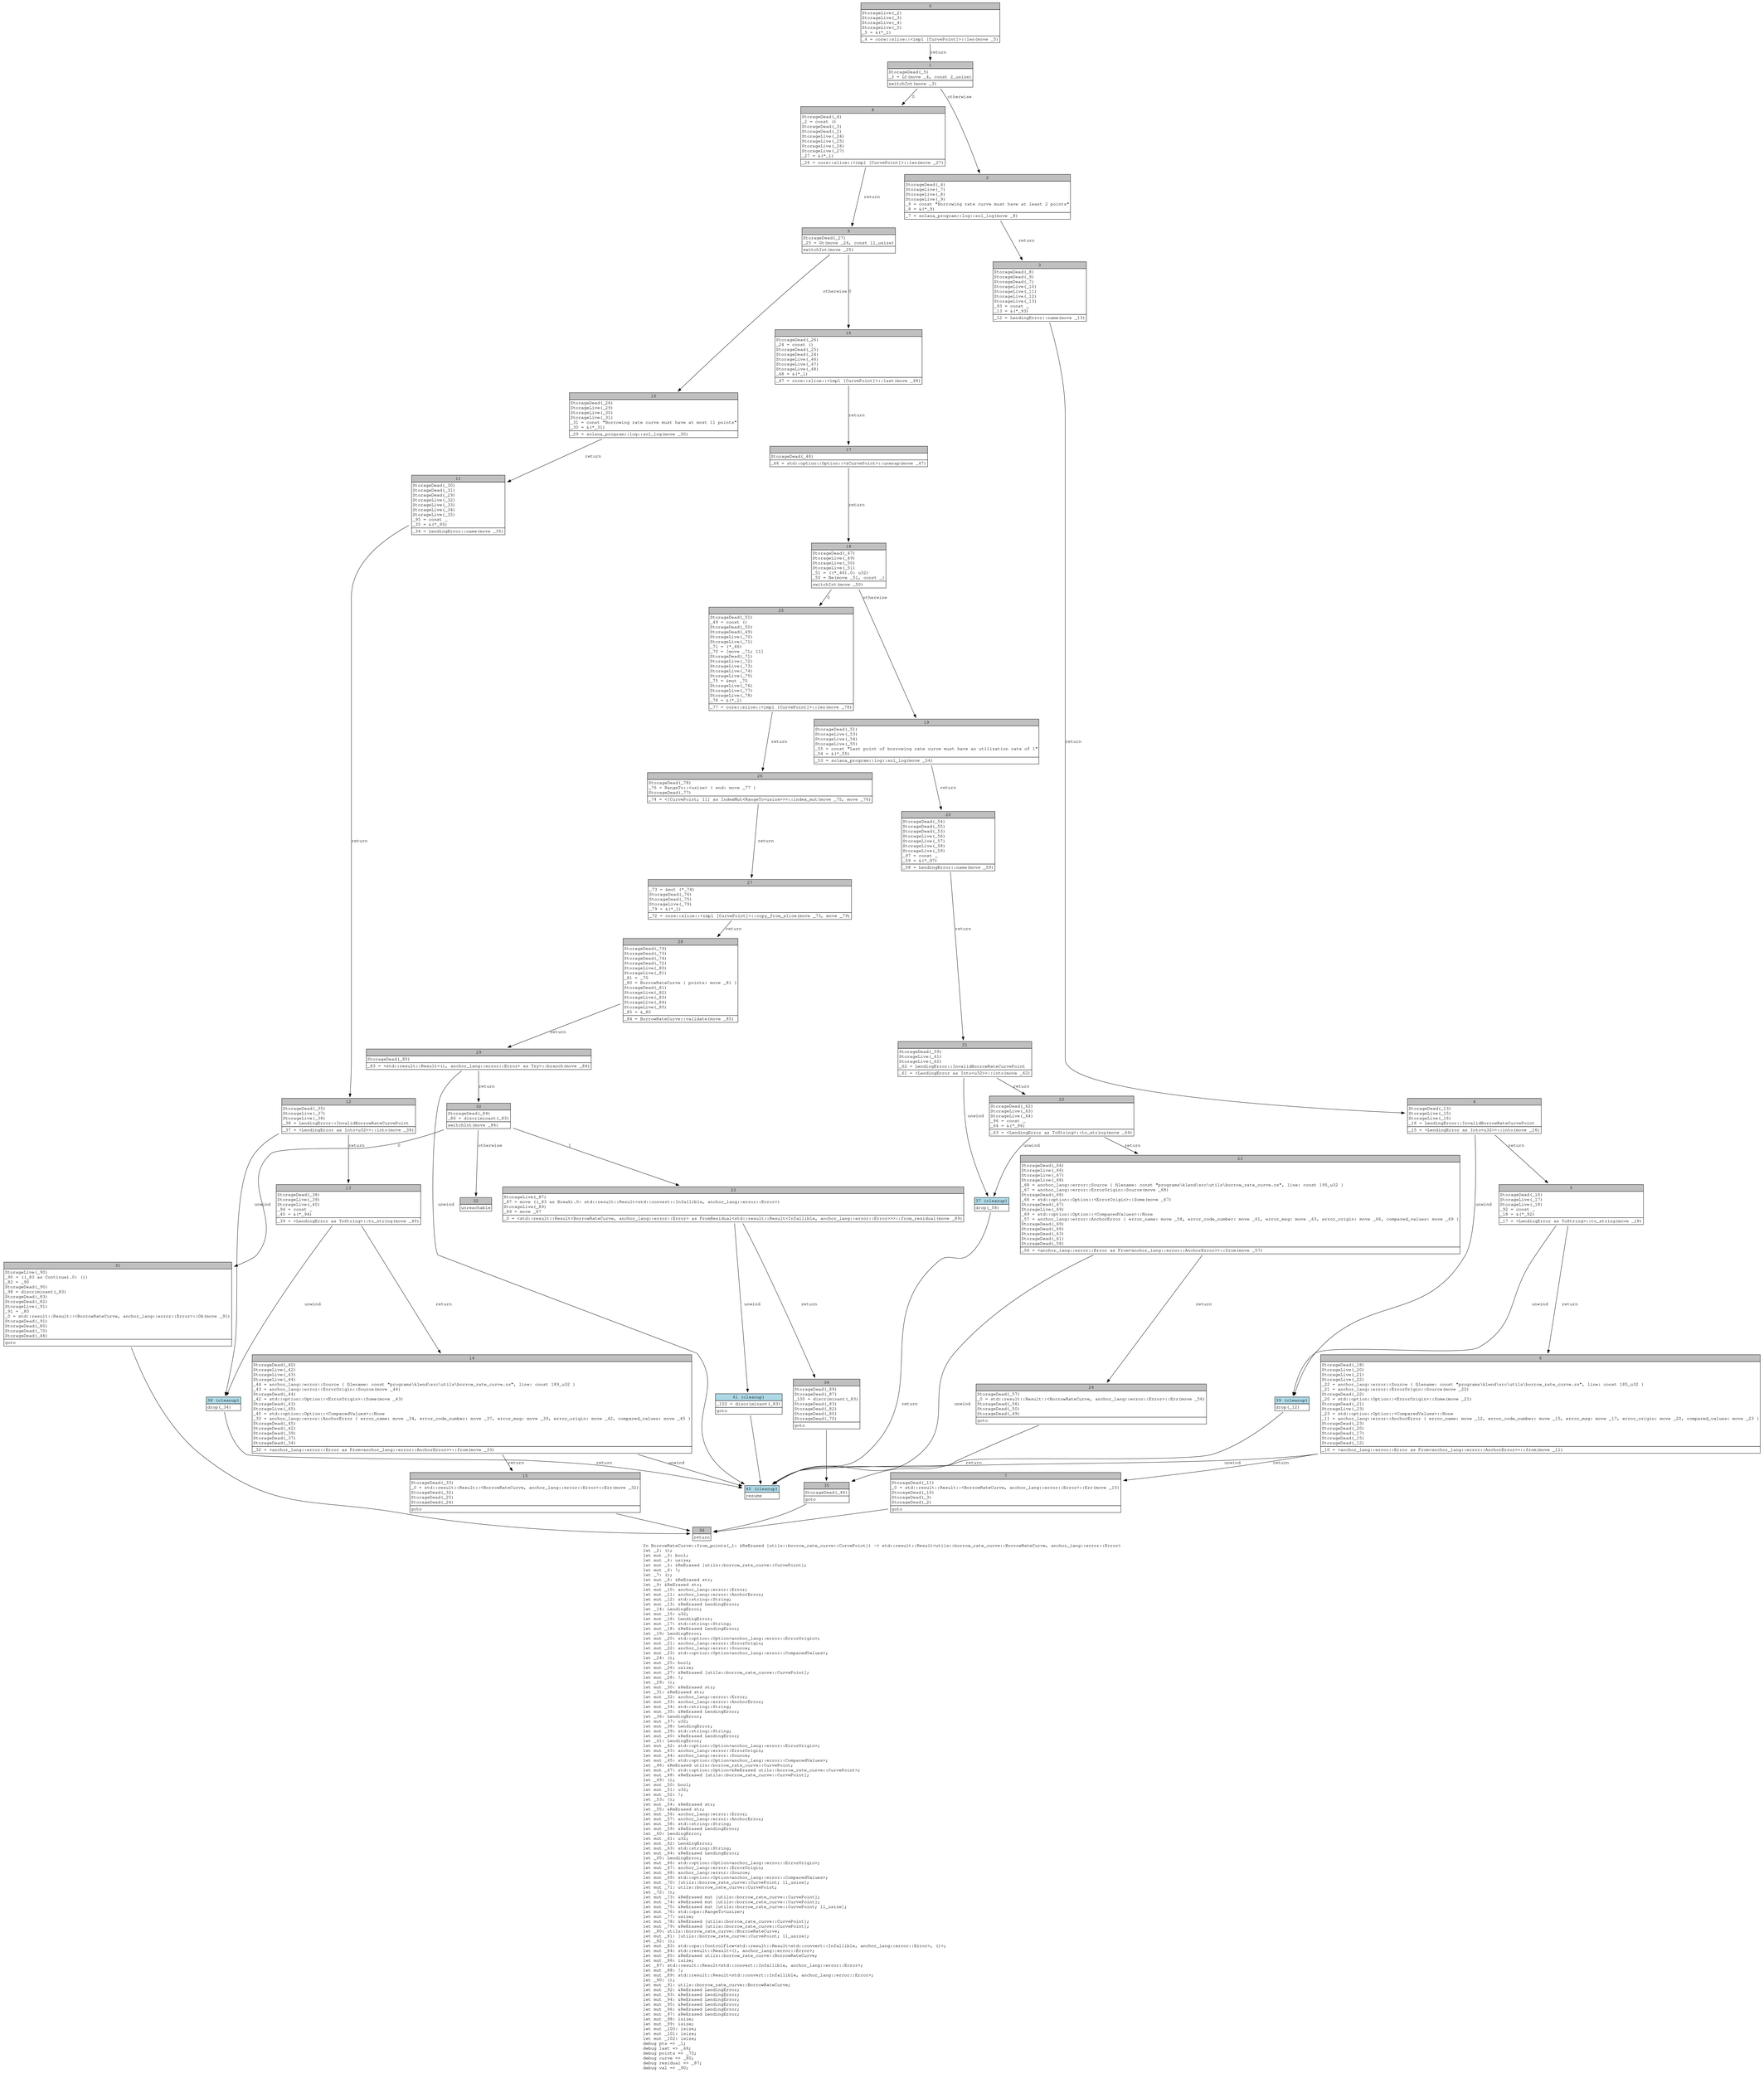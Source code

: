 digraph Mir_0_2215 {
    graph [fontname="Courier, monospace"];
    node [fontname="Courier, monospace"];
    edge [fontname="Courier, monospace"];
    label=<fn BorrowRateCurve::from_points(_1: &amp;ReErased [utils::borrow_rate_curve::CurvePoint]) -&gt; std::result::Result&lt;utils::borrow_rate_curve::BorrowRateCurve, anchor_lang::error::Error&gt;<br align="left"/>let _2: ();<br align="left"/>let mut _3: bool;<br align="left"/>let mut _4: usize;<br align="left"/>let mut _5: &amp;ReErased [utils::borrow_rate_curve::CurvePoint];<br align="left"/>let mut _6: !;<br align="left"/>let _7: ();<br align="left"/>let mut _8: &amp;ReErased str;<br align="left"/>let _9: &amp;ReErased str;<br align="left"/>let mut _10: anchor_lang::error::Error;<br align="left"/>let mut _11: anchor_lang::error::AnchorError;<br align="left"/>let mut _12: std::string::String;<br align="left"/>let mut _13: &amp;ReErased LendingError;<br align="left"/>let _14: LendingError;<br align="left"/>let mut _15: u32;<br align="left"/>let mut _16: LendingError;<br align="left"/>let mut _17: std::string::String;<br align="left"/>let mut _18: &amp;ReErased LendingError;<br align="left"/>let _19: LendingError;<br align="left"/>let mut _20: std::option::Option&lt;anchor_lang::error::ErrorOrigin&gt;;<br align="left"/>let mut _21: anchor_lang::error::ErrorOrigin;<br align="left"/>let mut _22: anchor_lang::error::Source;<br align="left"/>let mut _23: std::option::Option&lt;anchor_lang::error::ComparedValues&gt;;<br align="left"/>let _24: ();<br align="left"/>let mut _25: bool;<br align="left"/>let mut _26: usize;<br align="left"/>let mut _27: &amp;ReErased [utils::borrow_rate_curve::CurvePoint];<br align="left"/>let mut _28: !;<br align="left"/>let _29: ();<br align="left"/>let mut _30: &amp;ReErased str;<br align="left"/>let _31: &amp;ReErased str;<br align="left"/>let mut _32: anchor_lang::error::Error;<br align="left"/>let mut _33: anchor_lang::error::AnchorError;<br align="left"/>let mut _34: std::string::String;<br align="left"/>let mut _35: &amp;ReErased LendingError;<br align="left"/>let _36: LendingError;<br align="left"/>let mut _37: u32;<br align="left"/>let mut _38: LendingError;<br align="left"/>let mut _39: std::string::String;<br align="left"/>let mut _40: &amp;ReErased LendingError;<br align="left"/>let _41: LendingError;<br align="left"/>let mut _42: std::option::Option&lt;anchor_lang::error::ErrorOrigin&gt;;<br align="left"/>let mut _43: anchor_lang::error::ErrorOrigin;<br align="left"/>let mut _44: anchor_lang::error::Source;<br align="left"/>let mut _45: std::option::Option&lt;anchor_lang::error::ComparedValues&gt;;<br align="left"/>let _46: &amp;ReErased utils::borrow_rate_curve::CurvePoint;<br align="left"/>let mut _47: std::option::Option&lt;&amp;ReErased utils::borrow_rate_curve::CurvePoint&gt;;<br align="left"/>let mut _48: &amp;ReErased [utils::borrow_rate_curve::CurvePoint];<br align="left"/>let _49: ();<br align="left"/>let mut _50: bool;<br align="left"/>let mut _51: u32;<br align="left"/>let mut _52: !;<br align="left"/>let _53: ();<br align="left"/>let mut _54: &amp;ReErased str;<br align="left"/>let _55: &amp;ReErased str;<br align="left"/>let mut _56: anchor_lang::error::Error;<br align="left"/>let mut _57: anchor_lang::error::AnchorError;<br align="left"/>let mut _58: std::string::String;<br align="left"/>let mut _59: &amp;ReErased LendingError;<br align="left"/>let _60: LendingError;<br align="left"/>let mut _61: u32;<br align="left"/>let mut _62: LendingError;<br align="left"/>let mut _63: std::string::String;<br align="left"/>let mut _64: &amp;ReErased LendingError;<br align="left"/>let _65: LendingError;<br align="left"/>let mut _66: std::option::Option&lt;anchor_lang::error::ErrorOrigin&gt;;<br align="left"/>let mut _67: anchor_lang::error::ErrorOrigin;<br align="left"/>let mut _68: anchor_lang::error::Source;<br align="left"/>let mut _69: std::option::Option&lt;anchor_lang::error::ComparedValues&gt;;<br align="left"/>let mut _70: [utils::borrow_rate_curve::CurvePoint; 11_usize];<br align="left"/>let mut _71: utils::borrow_rate_curve::CurvePoint;<br align="left"/>let _72: ();<br align="left"/>let mut _73: &amp;ReErased mut [utils::borrow_rate_curve::CurvePoint];<br align="left"/>let mut _74: &amp;ReErased mut [utils::borrow_rate_curve::CurvePoint];<br align="left"/>let mut _75: &amp;ReErased mut [utils::borrow_rate_curve::CurvePoint; 11_usize];<br align="left"/>let mut _76: std::ops::RangeTo&lt;usize&gt;;<br align="left"/>let mut _77: usize;<br align="left"/>let mut _78: &amp;ReErased [utils::borrow_rate_curve::CurvePoint];<br align="left"/>let mut _79: &amp;ReErased [utils::borrow_rate_curve::CurvePoint];<br align="left"/>let _80: utils::borrow_rate_curve::BorrowRateCurve;<br align="left"/>let mut _81: [utils::borrow_rate_curve::CurvePoint; 11_usize];<br align="left"/>let _82: ();<br align="left"/>let mut _83: std::ops::ControlFlow&lt;std::result::Result&lt;std::convert::Infallible, anchor_lang::error::Error&gt;, ()&gt;;<br align="left"/>let mut _84: std::result::Result&lt;(), anchor_lang::error::Error&gt;;<br align="left"/>let mut _85: &amp;ReErased utils::borrow_rate_curve::BorrowRateCurve;<br align="left"/>let mut _86: isize;<br align="left"/>let _87: std::result::Result&lt;std::convert::Infallible, anchor_lang::error::Error&gt;;<br align="left"/>let mut _88: !;<br align="left"/>let mut _89: std::result::Result&lt;std::convert::Infallible, anchor_lang::error::Error&gt;;<br align="left"/>let _90: ();<br align="left"/>let mut _91: utils::borrow_rate_curve::BorrowRateCurve;<br align="left"/>let mut _92: &amp;ReErased LendingError;<br align="left"/>let mut _93: &amp;ReErased LendingError;<br align="left"/>let mut _94: &amp;ReErased LendingError;<br align="left"/>let mut _95: &amp;ReErased LendingError;<br align="left"/>let mut _96: &amp;ReErased LendingError;<br align="left"/>let mut _97: &amp;ReErased LendingError;<br align="left"/>let mut _98: isize;<br align="left"/>let mut _99: isize;<br align="left"/>let mut _100: isize;<br align="left"/>let mut _101: isize;<br align="left"/>let mut _102: isize;<br align="left"/>debug pts =&gt; _1;<br align="left"/>debug last =&gt; _46;<br align="left"/>debug points =&gt; _70;<br align="left"/>debug curve =&gt; _80;<br align="left"/>debug residual =&gt; _87;<br align="left"/>debug val =&gt; _90;<br align="left"/>>;
    bb0__0_2215 [shape="none", label=<<table border="0" cellborder="1" cellspacing="0"><tr><td bgcolor="gray" align="center" colspan="1">0</td></tr><tr><td align="left" balign="left">StorageLive(_2)<br/>StorageLive(_3)<br/>StorageLive(_4)<br/>StorageLive(_5)<br/>_5 = &amp;(*_1)<br/></td></tr><tr><td align="left">_4 = core::slice::&lt;impl [CurvePoint]&gt;::len(move _5)</td></tr></table>>];
    bb1__0_2215 [shape="none", label=<<table border="0" cellborder="1" cellspacing="0"><tr><td bgcolor="gray" align="center" colspan="1">1</td></tr><tr><td align="left" balign="left">StorageDead(_5)<br/>_3 = Lt(move _4, const 2_usize)<br/></td></tr><tr><td align="left">switchInt(move _3)</td></tr></table>>];
    bb2__0_2215 [shape="none", label=<<table border="0" cellborder="1" cellspacing="0"><tr><td bgcolor="gray" align="center" colspan="1">2</td></tr><tr><td align="left" balign="left">StorageDead(_4)<br/>StorageLive(_7)<br/>StorageLive(_8)<br/>StorageLive(_9)<br/>_9 = const &quot;Borrowing rate curve must have at least 2 points&quot;<br/>_8 = &amp;(*_9)<br/></td></tr><tr><td align="left">_7 = solana_program::log::sol_log(move _8)</td></tr></table>>];
    bb3__0_2215 [shape="none", label=<<table border="0" cellborder="1" cellspacing="0"><tr><td bgcolor="gray" align="center" colspan="1">3</td></tr><tr><td align="left" balign="left">StorageDead(_8)<br/>StorageDead(_9)<br/>StorageDead(_7)<br/>StorageLive(_10)<br/>StorageLive(_11)<br/>StorageLive(_12)<br/>StorageLive(_13)<br/>_93 = const _<br/>_13 = &amp;(*_93)<br/></td></tr><tr><td align="left">_12 = LendingError::name(move _13)</td></tr></table>>];
    bb4__0_2215 [shape="none", label=<<table border="0" cellborder="1" cellspacing="0"><tr><td bgcolor="gray" align="center" colspan="1">4</td></tr><tr><td align="left" balign="left">StorageDead(_13)<br/>StorageLive(_15)<br/>StorageLive(_16)<br/>_16 = LendingError::InvalidBorrowRateCurvePoint<br/></td></tr><tr><td align="left">_15 = &lt;LendingError as Into&lt;u32&gt;&gt;::into(move _16)</td></tr></table>>];
    bb5__0_2215 [shape="none", label=<<table border="0" cellborder="1" cellspacing="0"><tr><td bgcolor="gray" align="center" colspan="1">5</td></tr><tr><td align="left" balign="left">StorageDead(_16)<br/>StorageLive(_17)<br/>StorageLive(_18)<br/>_92 = const _<br/>_18 = &amp;(*_92)<br/></td></tr><tr><td align="left">_17 = &lt;LendingError as ToString&gt;::to_string(move _18)</td></tr></table>>];
    bb6__0_2215 [shape="none", label=<<table border="0" cellborder="1" cellspacing="0"><tr><td bgcolor="gray" align="center" colspan="1">6</td></tr><tr><td align="left" balign="left">StorageDead(_18)<br/>StorageLive(_20)<br/>StorageLive(_21)<br/>StorageLive(_22)<br/>_22 = anchor_lang::error::Source { filename: const &quot;programs\\klend\\src\\utils\\borrow_rate_curve.rs&quot;, line: const 185_u32 }<br/>_21 = anchor_lang::error::ErrorOrigin::Source(move _22)<br/>StorageDead(_22)<br/>_20 = std::option::Option::&lt;ErrorOrigin&gt;::Some(move _21)<br/>StorageDead(_21)<br/>StorageLive(_23)<br/>_23 = std::option::Option::&lt;ComparedValues&gt;::None<br/>_11 = anchor_lang::error::AnchorError { error_name: move _12, error_code_number: move _15, error_msg: move _17, error_origin: move _20, compared_values: move _23 }<br/>StorageDead(_23)<br/>StorageDead(_20)<br/>StorageDead(_17)<br/>StorageDead(_15)<br/>StorageDead(_12)<br/></td></tr><tr><td align="left">_10 = &lt;anchor_lang::error::Error as From&lt;anchor_lang::error::AnchorError&gt;&gt;::from(move _11)</td></tr></table>>];
    bb7__0_2215 [shape="none", label=<<table border="0" cellborder="1" cellspacing="0"><tr><td bgcolor="gray" align="center" colspan="1">7</td></tr><tr><td align="left" balign="left">StorageDead(_11)<br/>_0 = std::result::Result::&lt;BorrowRateCurve, anchor_lang::error::Error&gt;::Err(move _10)<br/>StorageDead(_10)<br/>StorageDead(_3)<br/>StorageDead(_2)<br/></td></tr><tr><td align="left">goto</td></tr></table>>];
    bb8__0_2215 [shape="none", label=<<table border="0" cellborder="1" cellspacing="0"><tr><td bgcolor="gray" align="center" colspan="1">8</td></tr><tr><td align="left" balign="left">StorageDead(_4)<br/>_2 = const ()<br/>StorageDead(_3)<br/>StorageDead(_2)<br/>StorageLive(_24)<br/>StorageLive(_25)<br/>StorageLive(_26)<br/>StorageLive(_27)<br/>_27 = &amp;(*_1)<br/></td></tr><tr><td align="left">_26 = core::slice::&lt;impl [CurvePoint]&gt;::len(move _27)</td></tr></table>>];
    bb9__0_2215 [shape="none", label=<<table border="0" cellborder="1" cellspacing="0"><tr><td bgcolor="gray" align="center" colspan="1">9</td></tr><tr><td align="left" balign="left">StorageDead(_27)<br/>_25 = Gt(move _26, const 11_usize)<br/></td></tr><tr><td align="left">switchInt(move _25)</td></tr></table>>];
    bb10__0_2215 [shape="none", label=<<table border="0" cellborder="1" cellspacing="0"><tr><td bgcolor="gray" align="center" colspan="1">10</td></tr><tr><td align="left" balign="left">StorageDead(_26)<br/>StorageLive(_29)<br/>StorageLive(_30)<br/>StorageLive(_31)<br/>_31 = const &quot;Borrowing rate curve must have at most 11 points&quot;<br/>_30 = &amp;(*_31)<br/></td></tr><tr><td align="left">_29 = solana_program::log::sol_log(move _30)</td></tr></table>>];
    bb11__0_2215 [shape="none", label=<<table border="0" cellborder="1" cellspacing="0"><tr><td bgcolor="gray" align="center" colspan="1">11</td></tr><tr><td align="left" balign="left">StorageDead(_30)<br/>StorageDead(_31)<br/>StorageDead(_29)<br/>StorageLive(_32)<br/>StorageLive(_33)<br/>StorageLive(_34)<br/>StorageLive(_35)<br/>_95 = const _<br/>_35 = &amp;(*_95)<br/></td></tr><tr><td align="left">_34 = LendingError::name(move _35)</td></tr></table>>];
    bb12__0_2215 [shape="none", label=<<table border="0" cellborder="1" cellspacing="0"><tr><td bgcolor="gray" align="center" colspan="1">12</td></tr><tr><td align="left" balign="left">StorageDead(_35)<br/>StorageLive(_37)<br/>StorageLive(_38)<br/>_38 = LendingError::InvalidBorrowRateCurvePoint<br/></td></tr><tr><td align="left">_37 = &lt;LendingError as Into&lt;u32&gt;&gt;::into(move _38)</td></tr></table>>];
    bb13__0_2215 [shape="none", label=<<table border="0" cellborder="1" cellspacing="0"><tr><td bgcolor="gray" align="center" colspan="1">13</td></tr><tr><td align="left" balign="left">StorageDead(_38)<br/>StorageLive(_39)<br/>StorageLive(_40)<br/>_94 = const _<br/>_40 = &amp;(*_94)<br/></td></tr><tr><td align="left">_39 = &lt;LendingError as ToString&gt;::to_string(move _40)</td></tr></table>>];
    bb14__0_2215 [shape="none", label=<<table border="0" cellborder="1" cellspacing="0"><tr><td bgcolor="gray" align="center" colspan="1">14</td></tr><tr><td align="left" balign="left">StorageDead(_40)<br/>StorageLive(_42)<br/>StorageLive(_43)<br/>StorageLive(_44)<br/>_44 = anchor_lang::error::Source { filename: const &quot;programs\\klend\\src\\utils\\borrow_rate_curve.rs&quot;, line: const 189_u32 }<br/>_43 = anchor_lang::error::ErrorOrigin::Source(move _44)<br/>StorageDead(_44)<br/>_42 = std::option::Option::&lt;ErrorOrigin&gt;::Some(move _43)<br/>StorageDead(_43)<br/>StorageLive(_45)<br/>_45 = std::option::Option::&lt;ComparedValues&gt;::None<br/>_33 = anchor_lang::error::AnchorError { error_name: move _34, error_code_number: move _37, error_msg: move _39, error_origin: move _42, compared_values: move _45 }<br/>StorageDead(_45)<br/>StorageDead(_42)<br/>StorageDead(_39)<br/>StorageDead(_37)<br/>StorageDead(_34)<br/></td></tr><tr><td align="left">_32 = &lt;anchor_lang::error::Error as From&lt;anchor_lang::error::AnchorError&gt;&gt;::from(move _33)</td></tr></table>>];
    bb15__0_2215 [shape="none", label=<<table border="0" cellborder="1" cellspacing="0"><tr><td bgcolor="gray" align="center" colspan="1">15</td></tr><tr><td align="left" balign="left">StorageDead(_33)<br/>_0 = std::result::Result::&lt;BorrowRateCurve, anchor_lang::error::Error&gt;::Err(move _32)<br/>StorageDead(_32)<br/>StorageDead(_25)<br/>StorageDead(_24)<br/></td></tr><tr><td align="left">goto</td></tr></table>>];
    bb16__0_2215 [shape="none", label=<<table border="0" cellborder="1" cellspacing="0"><tr><td bgcolor="gray" align="center" colspan="1">16</td></tr><tr><td align="left" balign="left">StorageDead(_26)<br/>_24 = const ()<br/>StorageDead(_25)<br/>StorageDead(_24)<br/>StorageLive(_46)<br/>StorageLive(_47)<br/>StorageLive(_48)<br/>_48 = &amp;(*_1)<br/></td></tr><tr><td align="left">_47 = core::slice::&lt;impl [CurvePoint]&gt;::last(move _48)</td></tr></table>>];
    bb17__0_2215 [shape="none", label=<<table border="0" cellborder="1" cellspacing="0"><tr><td bgcolor="gray" align="center" colspan="1">17</td></tr><tr><td align="left" balign="left">StorageDead(_48)<br/></td></tr><tr><td align="left">_46 = std::option::Option::&lt;&amp;CurvePoint&gt;::unwrap(move _47)</td></tr></table>>];
    bb18__0_2215 [shape="none", label=<<table border="0" cellborder="1" cellspacing="0"><tr><td bgcolor="gray" align="center" colspan="1">18</td></tr><tr><td align="left" balign="left">StorageDead(_47)<br/>StorageLive(_49)<br/>StorageLive(_50)<br/>StorageLive(_51)<br/>_51 = ((*_46).0: u32)<br/>_50 = Ne(move _51, const _)<br/></td></tr><tr><td align="left">switchInt(move _50)</td></tr></table>>];
    bb19__0_2215 [shape="none", label=<<table border="0" cellborder="1" cellspacing="0"><tr><td bgcolor="gray" align="center" colspan="1">19</td></tr><tr><td align="left" balign="left">StorageDead(_51)<br/>StorageLive(_53)<br/>StorageLive(_54)<br/>StorageLive(_55)<br/>_55 = const &quot;Last point of borrowing rate curve must have an utilization rate of 1&quot;<br/>_54 = &amp;(*_55)<br/></td></tr><tr><td align="left">_53 = solana_program::log::sol_log(move _54)</td></tr></table>>];
    bb20__0_2215 [shape="none", label=<<table border="0" cellborder="1" cellspacing="0"><tr><td bgcolor="gray" align="center" colspan="1">20</td></tr><tr><td align="left" balign="left">StorageDead(_54)<br/>StorageDead(_55)<br/>StorageDead(_53)<br/>StorageLive(_56)<br/>StorageLive(_57)<br/>StorageLive(_58)<br/>StorageLive(_59)<br/>_97 = const _<br/>_59 = &amp;(*_97)<br/></td></tr><tr><td align="left">_58 = LendingError::name(move _59)</td></tr></table>>];
    bb21__0_2215 [shape="none", label=<<table border="0" cellborder="1" cellspacing="0"><tr><td bgcolor="gray" align="center" colspan="1">21</td></tr><tr><td align="left" balign="left">StorageDead(_59)<br/>StorageLive(_61)<br/>StorageLive(_62)<br/>_62 = LendingError::InvalidBorrowRateCurvePoint<br/></td></tr><tr><td align="left">_61 = &lt;LendingError as Into&lt;u32&gt;&gt;::into(move _62)</td></tr></table>>];
    bb22__0_2215 [shape="none", label=<<table border="0" cellborder="1" cellspacing="0"><tr><td bgcolor="gray" align="center" colspan="1">22</td></tr><tr><td align="left" balign="left">StorageDead(_62)<br/>StorageLive(_63)<br/>StorageLive(_64)<br/>_96 = const _<br/>_64 = &amp;(*_96)<br/></td></tr><tr><td align="left">_63 = &lt;LendingError as ToString&gt;::to_string(move _64)</td></tr></table>>];
    bb23__0_2215 [shape="none", label=<<table border="0" cellborder="1" cellspacing="0"><tr><td bgcolor="gray" align="center" colspan="1">23</td></tr><tr><td align="left" balign="left">StorageDead(_64)<br/>StorageLive(_66)<br/>StorageLive(_67)<br/>StorageLive(_68)<br/>_68 = anchor_lang::error::Source { filename: const &quot;programs\\klend\\src\\utils\\borrow_rate_curve.rs&quot;, line: const 195_u32 }<br/>_67 = anchor_lang::error::ErrorOrigin::Source(move _68)<br/>StorageDead(_68)<br/>_66 = std::option::Option::&lt;ErrorOrigin&gt;::Some(move _67)<br/>StorageDead(_67)<br/>StorageLive(_69)<br/>_69 = std::option::Option::&lt;ComparedValues&gt;::None<br/>_57 = anchor_lang::error::AnchorError { error_name: move _58, error_code_number: move _61, error_msg: move _63, error_origin: move _66, compared_values: move _69 }<br/>StorageDead(_69)<br/>StorageDead(_66)<br/>StorageDead(_63)<br/>StorageDead(_61)<br/>StorageDead(_58)<br/></td></tr><tr><td align="left">_56 = &lt;anchor_lang::error::Error as From&lt;anchor_lang::error::AnchorError&gt;&gt;::from(move _57)</td></tr></table>>];
    bb24__0_2215 [shape="none", label=<<table border="0" cellborder="1" cellspacing="0"><tr><td bgcolor="gray" align="center" colspan="1">24</td></tr><tr><td align="left" balign="left">StorageDead(_57)<br/>_0 = std::result::Result::&lt;BorrowRateCurve, anchor_lang::error::Error&gt;::Err(move _56)<br/>StorageDead(_56)<br/>StorageDead(_50)<br/>StorageDead(_49)<br/></td></tr><tr><td align="left">goto</td></tr></table>>];
    bb25__0_2215 [shape="none", label=<<table border="0" cellborder="1" cellspacing="0"><tr><td bgcolor="gray" align="center" colspan="1">25</td></tr><tr><td align="left" balign="left">StorageDead(_51)<br/>_49 = const ()<br/>StorageDead(_50)<br/>StorageDead(_49)<br/>StorageLive(_70)<br/>StorageLive(_71)<br/>_71 = (*_46)<br/>_70 = [move _71; 11]<br/>StorageDead(_71)<br/>StorageLive(_72)<br/>StorageLive(_73)<br/>StorageLive(_74)<br/>StorageLive(_75)<br/>_75 = &amp;mut _70<br/>StorageLive(_76)<br/>StorageLive(_77)<br/>StorageLive(_78)<br/>_78 = &amp;(*_1)<br/></td></tr><tr><td align="left">_77 = core::slice::&lt;impl [CurvePoint]&gt;::len(move _78)</td></tr></table>>];
    bb26__0_2215 [shape="none", label=<<table border="0" cellborder="1" cellspacing="0"><tr><td bgcolor="gray" align="center" colspan="1">26</td></tr><tr><td align="left" balign="left">StorageDead(_78)<br/>_76 = RangeTo::&lt;usize&gt; { end: move _77 }<br/>StorageDead(_77)<br/></td></tr><tr><td align="left">_74 = &lt;[CurvePoint; 11] as IndexMut&lt;RangeTo&lt;usize&gt;&gt;&gt;::index_mut(move _75, move _76)</td></tr></table>>];
    bb27__0_2215 [shape="none", label=<<table border="0" cellborder="1" cellspacing="0"><tr><td bgcolor="gray" align="center" colspan="1">27</td></tr><tr><td align="left" balign="left">_73 = &amp;mut (*_74)<br/>StorageDead(_76)<br/>StorageDead(_75)<br/>StorageLive(_79)<br/>_79 = &amp;(*_1)<br/></td></tr><tr><td align="left">_72 = core::slice::&lt;impl [CurvePoint]&gt;::copy_from_slice(move _73, move _79)</td></tr></table>>];
    bb28__0_2215 [shape="none", label=<<table border="0" cellborder="1" cellspacing="0"><tr><td bgcolor="gray" align="center" colspan="1">28</td></tr><tr><td align="left" balign="left">StorageDead(_79)<br/>StorageDead(_73)<br/>StorageDead(_74)<br/>StorageDead(_72)<br/>StorageLive(_80)<br/>StorageLive(_81)<br/>_81 = _70<br/>_80 = BorrowRateCurve { points: move _81 }<br/>StorageDead(_81)<br/>StorageLive(_82)<br/>StorageLive(_83)<br/>StorageLive(_84)<br/>StorageLive(_85)<br/>_85 = &amp;_80<br/></td></tr><tr><td align="left">_84 = BorrowRateCurve::validate(move _85)</td></tr></table>>];
    bb29__0_2215 [shape="none", label=<<table border="0" cellborder="1" cellspacing="0"><tr><td bgcolor="gray" align="center" colspan="1">29</td></tr><tr><td align="left" balign="left">StorageDead(_85)<br/></td></tr><tr><td align="left">_83 = &lt;std::result::Result&lt;(), anchor_lang::error::Error&gt; as Try&gt;::branch(move _84)</td></tr></table>>];
    bb30__0_2215 [shape="none", label=<<table border="0" cellborder="1" cellspacing="0"><tr><td bgcolor="gray" align="center" colspan="1">30</td></tr><tr><td align="left" balign="left">StorageDead(_84)<br/>_86 = discriminant(_83)<br/></td></tr><tr><td align="left">switchInt(move _86)</td></tr></table>>];
    bb31__0_2215 [shape="none", label=<<table border="0" cellborder="1" cellspacing="0"><tr><td bgcolor="gray" align="center" colspan="1">31</td></tr><tr><td align="left" balign="left">StorageLive(_90)<br/>_90 = ((_83 as Continue).0: ())<br/>_82 = _90<br/>StorageDead(_90)<br/>_98 = discriminant(_83)<br/>StorageDead(_83)<br/>StorageDead(_82)<br/>StorageLive(_91)<br/>_91 = _80<br/>_0 = std::result::Result::&lt;BorrowRateCurve, anchor_lang::error::Error&gt;::Ok(move _91)<br/>StorageDead(_91)<br/>StorageDead(_80)<br/>StorageDead(_70)<br/>StorageDead(_46)<br/></td></tr><tr><td align="left">goto</td></tr></table>>];
    bb32__0_2215 [shape="none", label=<<table border="0" cellborder="1" cellspacing="0"><tr><td bgcolor="gray" align="center" colspan="1">32</td></tr><tr><td align="left">unreachable</td></tr></table>>];
    bb33__0_2215 [shape="none", label=<<table border="0" cellborder="1" cellspacing="0"><tr><td bgcolor="gray" align="center" colspan="1">33</td></tr><tr><td align="left" balign="left">StorageLive(_87)<br/>_87 = move ((_83 as Break).0: std::result::Result&lt;std::convert::Infallible, anchor_lang::error::Error&gt;)<br/>StorageLive(_89)<br/>_89 = move _87<br/></td></tr><tr><td align="left">_0 = &lt;std::result::Result&lt;BorrowRateCurve, anchor_lang::error::Error&gt; as FromResidual&lt;std::result::Result&lt;Infallible, anchor_lang::error::Error&gt;&gt;&gt;::from_residual(move _89)</td></tr></table>>];
    bb34__0_2215 [shape="none", label=<<table border="0" cellborder="1" cellspacing="0"><tr><td bgcolor="gray" align="center" colspan="1">34</td></tr><tr><td align="left" balign="left">StorageDead(_89)<br/>StorageDead(_87)<br/>_100 = discriminant(_83)<br/>StorageDead(_83)<br/>StorageDead(_82)<br/>StorageDead(_80)<br/>StorageDead(_70)<br/></td></tr><tr><td align="left">goto</td></tr></table>>];
    bb35__0_2215 [shape="none", label=<<table border="0" cellborder="1" cellspacing="0"><tr><td bgcolor="gray" align="center" colspan="1">35</td></tr><tr><td align="left" balign="left">StorageDead(_46)<br/></td></tr><tr><td align="left">goto</td></tr></table>>];
    bb36__0_2215 [shape="none", label=<<table border="0" cellborder="1" cellspacing="0"><tr><td bgcolor="gray" align="center" colspan="1">36</td></tr><tr><td align="left">return</td></tr></table>>];
    bb37__0_2215 [shape="none", label=<<table border="0" cellborder="1" cellspacing="0"><tr><td bgcolor="lightblue" align="center" colspan="1">37 (cleanup)</td></tr><tr><td align="left">drop(_58)</td></tr></table>>];
    bb38__0_2215 [shape="none", label=<<table border="0" cellborder="1" cellspacing="0"><tr><td bgcolor="lightblue" align="center" colspan="1">38 (cleanup)</td></tr><tr><td align="left">drop(_34)</td></tr></table>>];
    bb39__0_2215 [shape="none", label=<<table border="0" cellborder="1" cellspacing="0"><tr><td bgcolor="lightblue" align="center" colspan="1">39 (cleanup)</td></tr><tr><td align="left">drop(_12)</td></tr></table>>];
    bb40__0_2215 [shape="none", label=<<table border="0" cellborder="1" cellspacing="0"><tr><td bgcolor="lightblue" align="center" colspan="1">40 (cleanup)</td></tr><tr><td align="left">resume</td></tr></table>>];
    bb41__0_2215 [shape="none", label=<<table border="0" cellborder="1" cellspacing="0"><tr><td bgcolor="lightblue" align="center" colspan="1">41 (cleanup)</td></tr><tr><td align="left" balign="left">_102 = discriminant(_83)<br/></td></tr><tr><td align="left">goto</td></tr></table>>];
    bb0__0_2215 -> bb1__0_2215 [label="return"];
    bb1__0_2215 -> bb8__0_2215 [label="0"];
    bb1__0_2215 -> bb2__0_2215 [label="otherwise"];
    bb2__0_2215 -> bb3__0_2215 [label="return"];
    bb3__0_2215 -> bb4__0_2215 [label="return"];
    bb4__0_2215 -> bb5__0_2215 [label="return"];
    bb4__0_2215 -> bb39__0_2215 [label="unwind"];
    bb5__0_2215 -> bb6__0_2215 [label="return"];
    bb5__0_2215 -> bb39__0_2215 [label="unwind"];
    bb6__0_2215 -> bb7__0_2215 [label="return"];
    bb6__0_2215 -> bb40__0_2215 [label="unwind"];
    bb7__0_2215 -> bb36__0_2215 [label=""];
    bb8__0_2215 -> bb9__0_2215 [label="return"];
    bb9__0_2215 -> bb16__0_2215 [label="0"];
    bb9__0_2215 -> bb10__0_2215 [label="otherwise"];
    bb10__0_2215 -> bb11__0_2215 [label="return"];
    bb11__0_2215 -> bb12__0_2215 [label="return"];
    bb12__0_2215 -> bb13__0_2215 [label="return"];
    bb12__0_2215 -> bb38__0_2215 [label="unwind"];
    bb13__0_2215 -> bb14__0_2215 [label="return"];
    bb13__0_2215 -> bb38__0_2215 [label="unwind"];
    bb14__0_2215 -> bb15__0_2215 [label="return"];
    bb14__0_2215 -> bb40__0_2215 [label="unwind"];
    bb15__0_2215 -> bb36__0_2215 [label=""];
    bb16__0_2215 -> bb17__0_2215 [label="return"];
    bb17__0_2215 -> bb18__0_2215 [label="return"];
    bb18__0_2215 -> bb25__0_2215 [label="0"];
    bb18__0_2215 -> bb19__0_2215 [label="otherwise"];
    bb19__0_2215 -> bb20__0_2215 [label="return"];
    bb20__0_2215 -> bb21__0_2215 [label="return"];
    bb21__0_2215 -> bb22__0_2215 [label="return"];
    bb21__0_2215 -> bb37__0_2215 [label="unwind"];
    bb22__0_2215 -> bb23__0_2215 [label="return"];
    bb22__0_2215 -> bb37__0_2215 [label="unwind"];
    bb23__0_2215 -> bb24__0_2215 [label="return"];
    bb23__0_2215 -> bb40__0_2215 [label="unwind"];
    bb24__0_2215 -> bb35__0_2215 [label=""];
    bb25__0_2215 -> bb26__0_2215 [label="return"];
    bb26__0_2215 -> bb27__0_2215 [label="return"];
    bb27__0_2215 -> bb28__0_2215 [label="return"];
    bb28__0_2215 -> bb29__0_2215 [label="return"];
    bb29__0_2215 -> bb30__0_2215 [label="return"];
    bb29__0_2215 -> bb40__0_2215 [label="unwind"];
    bb30__0_2215 -> bb31__0_2215 [label="0"];
    bb30__0_2215 -> bb33__0_2215 [label="1"];
    bb30__0_2215 -> bb32__0_2215 [label="otherwise"];
    bb31__0_2215 -> bb36__0_2215 [label=""];
    bb33__0_2215 -> bb34__0_2215 [label="return"];
    bb33__0_2215 -> bb41__0_2215 [label="unwind"];
    bb34__0_2215 -> bb35__0_2215 [label=""];
    bb35__0_2215 -> bb36__0_2215 [label=""];
    bb37__0_2215 -> bb40__0_2215 [label="return"];
    bb38__0_2215 -> bb40__0_2215 [label="return"];
    bb39__0_2215 -> bb40__0_2215 [label="return"];
    bb41__0_2215 -> bb40__0_2215 [label=""];
}
